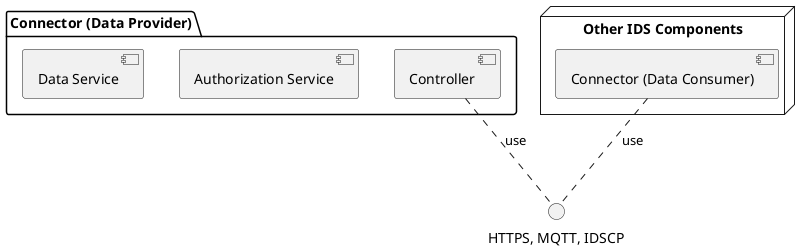 @startuml

interface "HTTPS, MQTT, IDSCP" as H

package "Connector (Data Provider)" {
  [Controller]
  [Authorization Service]
  [Data Service]
}

node "Other IDS Components" {
  [Connector (Data Consumer)]
}

[Connector (Data Consumer)] .. H : use
[Controller] .. H : use

@enduml